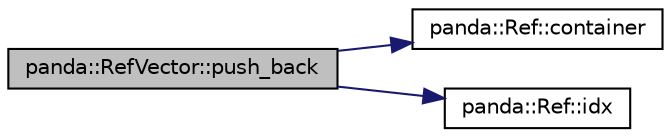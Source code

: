 digraph G
{
  edge [fontname="Helvetica",fontsize="10",labelfontname="Helvetica",labelfontsize="10"];
  node [fontname="Helvetica",fontsize="10",shape=record];
  rankdir=LR;
  Node1 [label="panda::RefVector::push_back",height=0.2,width=0.4,color="black", fillcolor="grey75", style="filled" fontcolor="black"];
  Node1 -> Node2 [color="midnightblue",fontsize="10",style="solid"];
  Node2 [label="panda::Ref::container",height=0.2,width=0.4,color="black", fillcolor="white", style="filled",URL="$classpanda_1_1Ref.html#a1249f0bb38474905f0da01ead67b2c5f",tooltip="Accessor to container."];
  Node1 -> Node3 [color="midnightblue",fontsize="10",style="solid"];
  Node3 [label="panda::Ref::idx",height=0.2,width=0.4,color="black", fillcolor="white", style="filled",URL="$classpanda_1_1Ref.html#adc0eaedf3db52609635a3e09a395375a",tooltip="Accessor to idx."];
}
